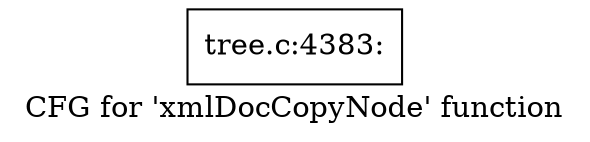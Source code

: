 digraph "CFG for 'xmlDocCopyNode' function" {
	label="CFG for 'xmlDocCopyNode' function";

	Node0x44ac250 [shape=record,label="{tree.c:4383:}"];
}
